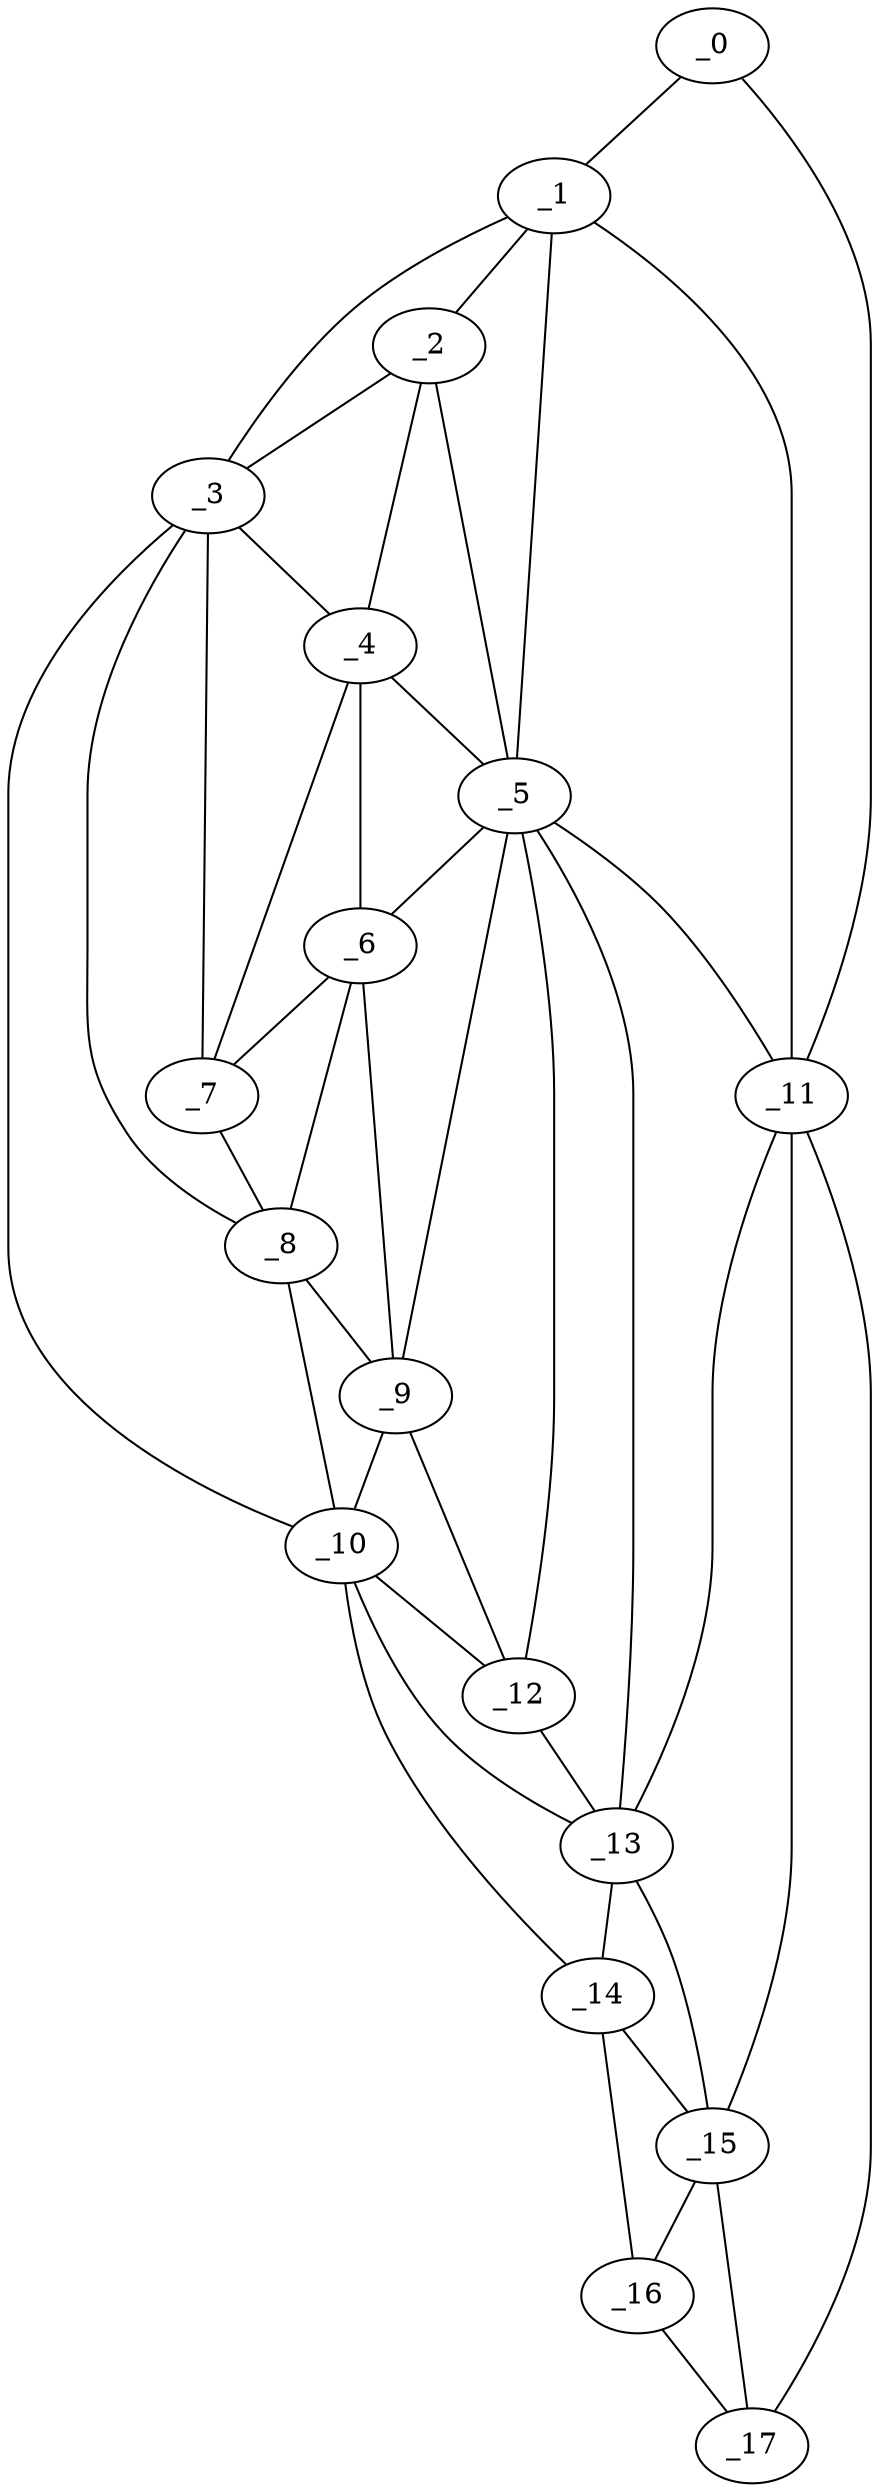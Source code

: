 graph "obj10__310.gxl" {
	_0	 [x=3,
		y=22];
	_1	 [x=3,
		y=33];
	_0 -- _1	 [valence=1];
	_11	 [x=108,
		y=10];
	_0 -- _11	 [valence=1];
	_2	 [x=75,
		y=100];
	_1 -- _2	 [valence=2];
	_3	 [x=79,
		y=105];
	_1 -- _3	 [valence=1];
	_5	 [x=82,
		y=91];
	_1 -- _5	 [valence=2];
	_1 -- _11	 [valence=1];
	_2 -- _3	 [valence=1];
	_4	 [x=81,
		y=96];
	_2 -- _4	 [valence=2];
	_2 -- _5	 [valence=1];
	_3 -- _4	 [valence=2];
	_7	 [x=94,
		y=100];
	_3 -- _7	 [valence=2];
	_8	 [x=99,
		y=101];
	_3 -- _8	 [valence=1];
	_10	 [x=106,
		y=104];
	_3 -- _10	 [valence=1];
	_4 -- _5	 [valence=1];
	_6	 [x=92,
		y=94];
	_4 -- _6	 [valence=2];
	_4 -- _7	 [valence=2];
	_5 -- _6	 [valence=2];
	_9	 [x=100,
		y=89];
	_5 -- _9	 [valence=2];
	_5 -- _11	 [valence=2];
	_12	 [x=109,
		y=78];
	_5 -- _12	 [valence=2];
	_13	 [x=113,
		y=71];
	_5 -- _13	 [valence=2];
	_6 -- _7	 [valence=1];
	_6 -- _8	 [valence=2];
	_6 -- _9	 [valence=2];
	_7 -- _8	 [valence=1];
	_8 -- _9	 [valence=1];
	_8 -- _10	 [valence=2];
	_9 -- _10	 [valence=2];
	_9 -- _12	 [valence=2];
	_10 -- _12	 [valence=2];
	_10 -- _13	 [valence=1];
	_14	 [x=121,
		y=58];
	_10 -- _14	 [valence=1];
	_11 -- _13	 [valence=2];
	_15	 [x=122,
		y=34];
	_11 -- _15	 [valence=2];
	_17	 [x=126,
		y=13];
	_11 -- _17	 [valence=1];
	_12 -- _13	 [valence=2];
	_13 -- _14	 [valence=1];
	_13 -- _15	 [valence=2];
	_14 -- _15	 [valence=2];
	_16	 [x=124,
		y=41];
	_14 -- _16	 [valence=1];
	_15 -- _16	 [valence=2];
	_15 -- _17	 [valence=1];
	_16 -- _17	 [valence=1];
}
